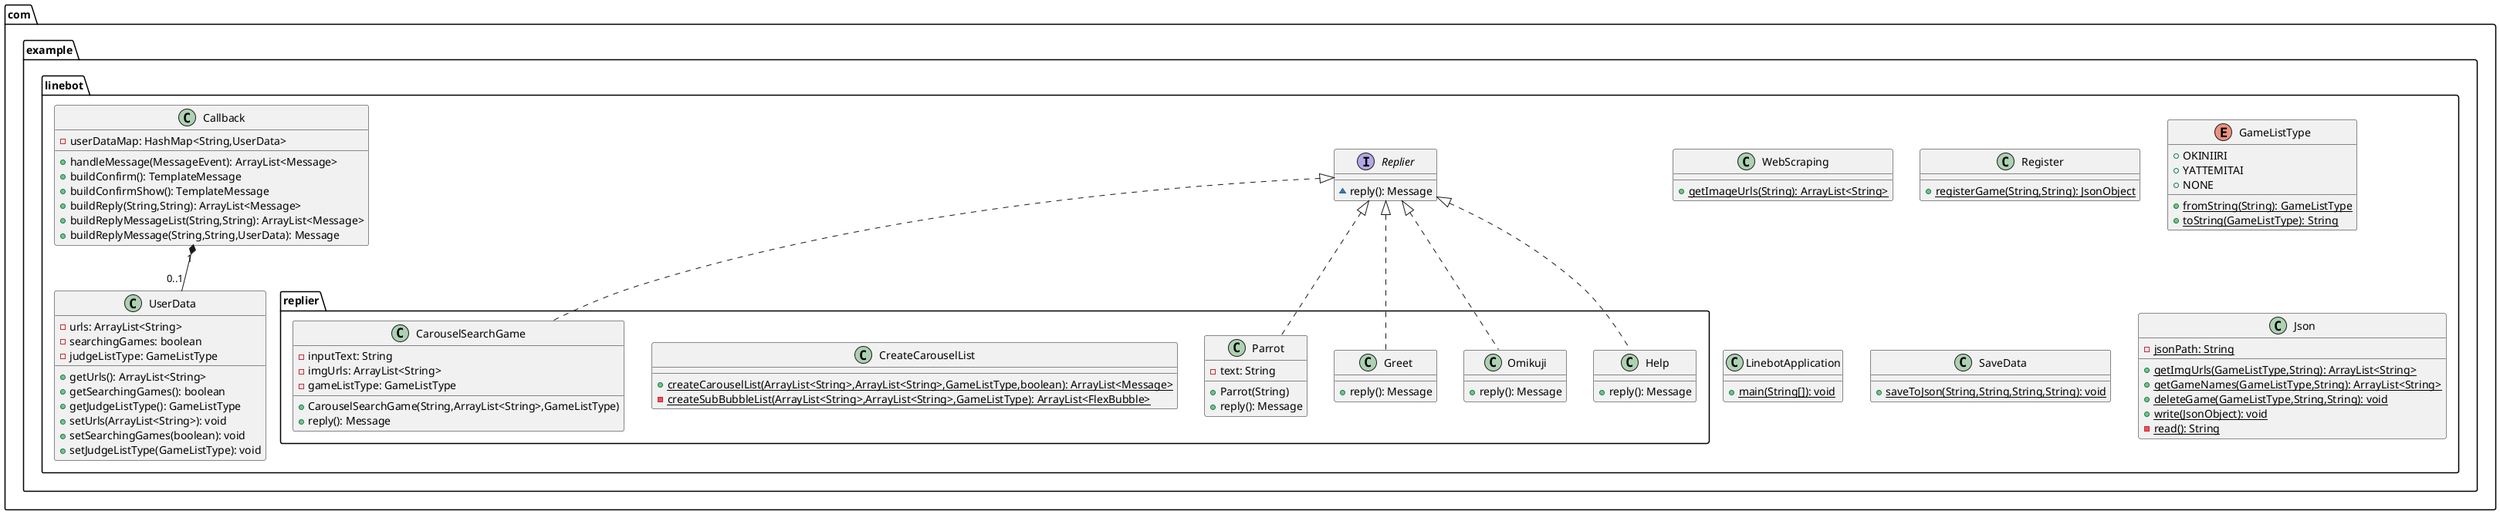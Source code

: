 @startuml
class com.example.linebot.replier.Help {
+ reply(): Message
}

class com.example.linebot.replier.Omikuji {
+ reply(): Message
}

class com.example.linebot.replier.Greet {
+ reply(): Message
}

class com.example.linebot.replier.Parrot {
- text: String
+ Parrot(String)
+ reply(): Message
}


class com.example.linebot.replier.CreateCarouselList {
+ {static} createCarouselList(ArrayList<String>,ArrayList<String>,GameListType,boolean): ArrayList<Message>
- {static} createSubBubbleList(ArrayList<String>,ArrayList<String>,GameListType): ArrayList<FlexBubble>
}

class com.example.linebot.replier.CarouselSearchGame {
- inputText: String
- imgUrls: ArrayList<String>
- gameListType: GameListType
+ CarouselSearchGame(String,ArrayList<String>,GameListType)
+ reply(): Message
}
class com.example.linebot.WebScraping {
+ {static} getImageUrls(String): ArrayList<String>
}

interface com.example.linebot.Replier {
~ reply(): Message
}

class com.example.linebot.UserData {
- urls: ArrayList<String>
- searchingGames: boolean
- judgeListType: GameListType
+ getUrls(): ArrayList<String>
+ getSearchingGames(): boolean
+ getJudgeListType(): GameListType
+ setUrls(ArrayList<String>): void
+ setSearchingGames(boolean): void
+ setJudgeListType(GameListType): void
}


class com.example.linebot.Register {
+ {static} registerGame(String,String): JsonObject
}

enum com.example.linebot.GameListType {
+  OKINIIRI
+  YATTEMITAI
+  NONE
+ {static} fromString(String): GameListType
+ {static} toString(GameListType): String
}


class com.example.linebot.LinebotApplication {
+ {static} main(String[]): void
}

class com.example.linebot.SaveData {
+ {static} saveToJson(String,String,String,String): void
}

class com.example.linebot.Json {
- {static} jsonPath: String
+ {static} getImgUrls(GameListType,String): ArrayList<String>
+ {static} getGameNames(GameListType,String): ArrayList<String>
+ {static} deleteGame(GameListType,String,String): void
+ {static} write(JsonObject): void
- {static} read(): String
}

class com.example.linebot.Callback {
- userDataMap: HashMap<String,UserData>
+ handleMessage(MessageEvent): ArrayList<Message>
+ buildConfirm(): TemplateMessage
+ buildConfirmShow(): TemplateMessage
+ buildReply(String,String): ArrayList<Message>
+ buildReplyMessageList(String,String): ArrayList<Message>
+ buildReplyMessage(String,String,UserData): Message
}




com.example.linebot.Replier <|.. com.example.linebot.replier.Help
com.example.linebot.Replier <|.. com.example.linebot.replier.CarouselSearchGame
com.example.linebot.Replier <|.. com.example.linebot.replier.Omikuji
com.example.linebot.Replier <|.. com.example.linebot.replier.Greet
com.example.linebot.Replier <|.. com.example.linebot.replier.Parrot
com.example.linebot.Callback "1" *-- "0..1" com.example.linebot.UserData
@enduml